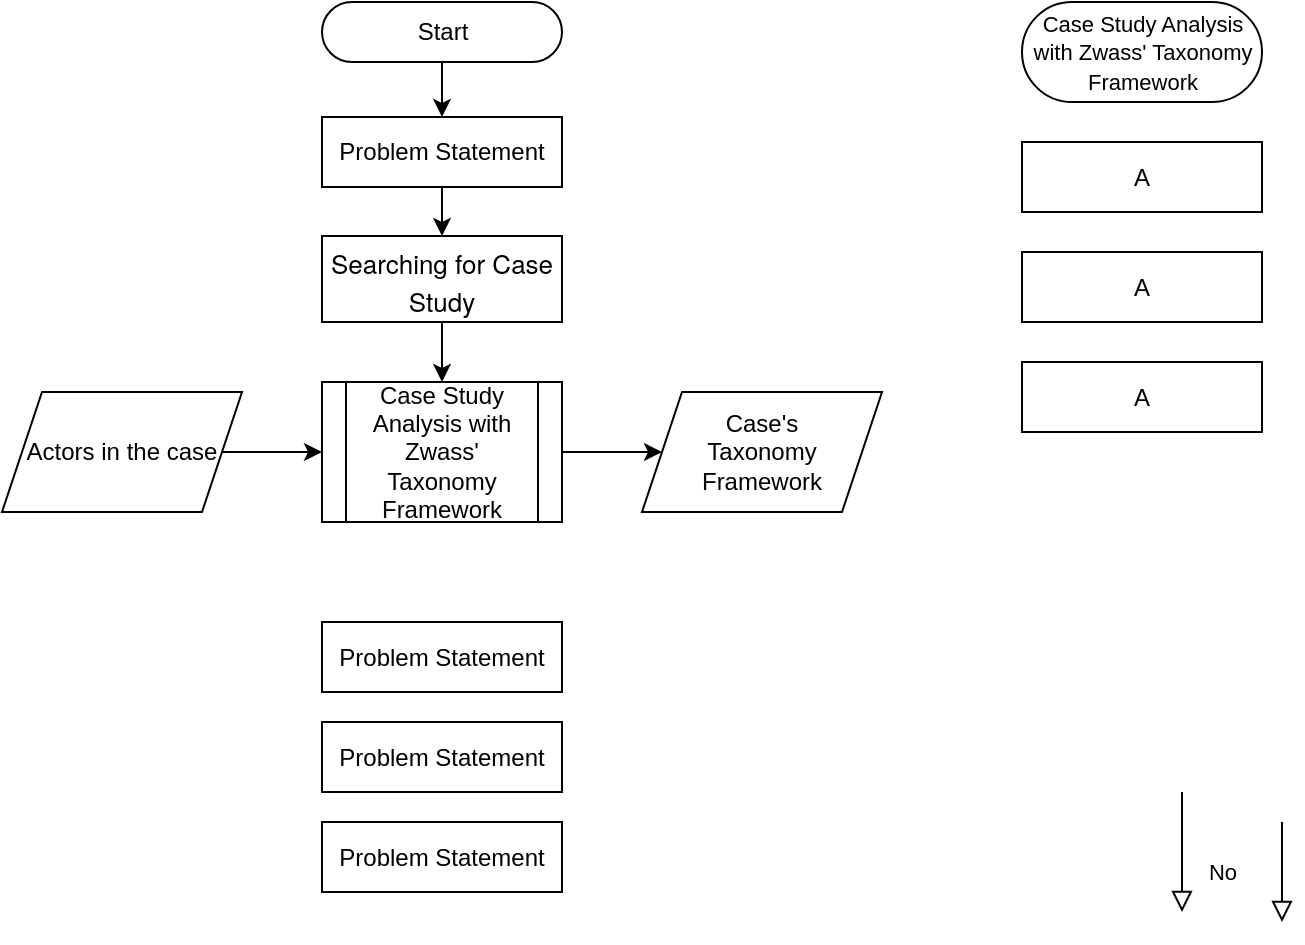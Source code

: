 <mxfile version="20.7.4" type="github">
  <diagram id="C5RBs43oDa-KdzZeNtuy" name="Page-1">
    <mxGraphModel dx="838" dy="675" grid="1" gridSize="10" guides="1" tooltips="1" connect="1" arrows="1" fold="1" page="1" pageScale="1" pageWidth="827" pageHeight="1169" math="0" shadow="0">
      <root>
        <mxCell id="WIyWlLk6GJQsqaUBKTNV-0" />
        <mxCell id="WIyWlLk6GJQsqaUBKTNV-1" parent="WIyWlLk6GJQsqaUBKTNV-0" />
        <mxCell id="WIyWlLk6GJQsqaUBKTNV-2" value="" style="rounded=0;html=1;jettySize=auto;orthogonalLoop=1;fontSize=11;endArrow=block;endFill=0;endSize=8;strokeWidth=1;shadow=0;labelBackgroundColor=none;edgeStyle=orthogonalEdgeStyle;" parent="WIyWlLk6GJQsqaUBKTNV-1" edge="1">
          <mxGeometry relative="1" as="geometry">
            <mxPoint x="640" y="420" as="sourcePoint" />
            <mxPoint x="640" y="470" as="targetPoint" />
          </mxGeometry>
        </mxCell>
        <mxCell id="WIyWlLk6GJQsqaUBKTNV-8" value="No" style="rounded=0;html=1;jettySize=auto;orthogonalLoop=1;fontSize=11;endArrow=block;endFill=0;endSize=8;strokeWidth=1;shadow=0;labelBackgroundColor=none;edgeStyle=orthogonalEdgeStyle;" parent="WIyWlLk6GJQsqaUBKTNV-1" edge="1">
          <mxGeometry x="0.333" y="20" relative="1" as="geometry">
            <mxPoint as="offset" />
            <mxPoint x="590" y="405" as="sourcePoint" />
            <mxPoint x="590" y="465" as="targetPoint" />
          </mxGeometry>
        </mxCell>
        <mxCell id="s23jrKbNFrbFC5fdX6nY-8" style="edgeStyle=orthogonalEdgeStyle;rounded=0;orthogonalLoop=1;jettySize=auto;html=1;exitX=0.5;exitY=0.5;exitDx=0;exitDy=15;exitPerimeter=0;entryX=0.5;entryY=0;entryDx=0;entryDy=0;" edge="1" parent="WIyWlLk6GJQsqaUBKTNV-1" source="s23jrKbNFrbFC5fdX6nY-1" target="s23jrKbNFrbFC5fdX6nY-2">
          <mxGeometry relative="1" as="geometry" />
        </mxCell>
        <mxCell id="s23jrKbNFrbFC5fdX6nY-1" value="Start" style="html=1;dashed=0;whitespace=wrap;shape=mxgraph.dfd.start" vertex="1" parent="WIyWlLk6GJQsqaUBKTNV-1">
          <mxGeometry x="160" y="10" width="120" height="30" as="geometry" />
        </mxCell>
        <mxCell id="s23jrKbNFrbFC5fdX6nY-9" style="edgeStyle=orthogonalEdgeStyle;rounded=0;orthogonalLoop=1;jettySize=auto;html=1;exitX=0.5;exitY=1;exitDx=0;exitDy=0;entryX=0.5;entryY=0;entryDx=0;entryDy=0;" edge="1" parent="WIyWlLk6GJQsqaUBKTNV-1" source="s23jrKbNFrbFC5fdX6nY-2" target="s23jrKbNFrbFC5fdX6nY-3">
          <mxGeometry relative="1" as="geometry" />
        </mxCell>
        <mxCell id="s23jrKbNFrbFC5fdX6nY-2" value="Problem Statement" style="rounded=0;whiteSpace=wrap;html=1;" vertex="1" parent="WIyWlLk6GJQsqaUBKTNV-1">
          <mxGeometry x="160" y="67.5" width="120" height="35" as="geometry" />
        </mxCell>
        <mxCell id="s23jrKbNFrbFC5fdX6nY-10" style="edgeStyle=orthogonalEdgeStyle;rounded=0;orthogonalLoop=1;jettySize=auto;html=1;exitX=0.5;exitY=1;exitDx=0;exitDy=0;entryX=0.5;entryY=0;entryDx=0;entryDy=0;" edge="1" parent="WIyWlLk6GJQsqaUBKTNV-1" source="s23jrKbNFrbFC5fdX6nY-3">
          <mxGeometry relative="1" as="geometry">
            <mxPoint x="220" y="200" as="targetPoint" />
          </mxGeometry>
        </mxCell>
        <mxCell id="s23jrKbNFrbFC5fdX6nY-3" value="&lt;p style=&quot;margin: 0px; font-stretch: normal; font-size: 13px; line-height: normal; font-family: &amp;quot;Helvetica Neue&amp;quot;;&quot;&gt;Searching for Case Study&lt;/p&gt;" style="rounded=0;whiteSpace=wrap;html=1;" vertex="1" parent="WIyWlLk6GJQsqaUBKTNV-1">
          <mxGeometry x="160" y="127" width="120" height="43" as="geometry" />
        </mxCell>
        <mxCell id="s23jrKbNFrbFC5fdX6nY-5" value="Problem Statement" style="rounded=0;whiteSpace=wrap;html=1;" vertex="1" parent="WIyWlLk6GJQsqaUBKTNV-1">
          <mxGeometry x="160" y="320" width="120" height="35" as="geometry" />
        </mxCell>
        <mxCell id="s23jrKbNFrbFC5fdX6nY-6" value="Problem Statement" style="rounded=0;whiteSpace=wrap;html=1;" vertex="1" parent="WIyWlLk6GJQsqaUBKTNV-1">
          <mxGeometry x="160" y="370" width="120" height="35" as="geometry" />
        </mxCell>
        <mxCell id="s23jrKbNFrbFC5fdX6nY-7" value="Problem Statement" style="rounded=0;whiteSpace=wrap;html=1;" vertex="1" parent="WIyWlLk6GJQsqaUBKTNV-1">
          <mxGeometry x="160" y="420" width="120" height="35" as="geometry" />
        </mxCell>
        <mxCell id="s23jrKbNFrbFC5fdX6nY-20" style="edgeStyle=orthogonalEdgeStyle;rounded=0;orthogonalLoop=1;jettySize=auto;html=1;" edge="1" parent="WIyWlLk6GJQsqaUBKTNV-1" source="s23jrKbNFrbFC5fdX6nY-11" target="s23jrKbNFrbFC5fdX6nY-19">
          <mxGeometry relative="1" as="geometry" />
        </mxCell>
        <mxCell id="s23jrKbNFrbFC5fdX6nY-11" value="Actors in the case" style="shape=parallelogram;perimeter=parallelogramPerimeter;whiteSpace=wrap;html=1;fixedSize=1;" vertex="1" parent="WIyWlLk6GJQsqaUBKTNV-1">
          <mxGeometry y="205" width="120" height="60" as="geometry" />
        </mxCell>
        <mxCell id="s23jrKbNFrbFC5fdX6nY-12" value="Case&#39;s&lt;br&gt;Taxonomy Framework" style="shape=parallelogram;perimeter=parallelogramPerimeter;whiteSpace=wrap;html=1;fixedSize=1;" vertex="1" parent="WIyWlLk6GJQsqaUBKTNV-1">
          <mxGeometry x="320" y="205" width="120" height="60" as="geometry" />
        </mxCell>
        <mxCell id="s23jrKbNFrbFC5fdX6nY-15" value="A" style="rounded=0;whiteSpace=wrap;html=1;" vertex="1" parent="WIyWlLk6GJQsqaUBKTNV-1">
          <mxGeometry x="510" y="80" width="120" height="35" as="geometry" />
        </mxCell>
        <mxCell id="s23jrKbNFrbFC5fdX6nY-17" value="A" style="rounded=0;whiteSpace=wrap;html=1;" vertex="1" parent="WIyWlLk6GJQsqaUBKTNV-1">
          <mxGeometry x="510" y="135" width="120" height="35" as="geometry" />
        </mxCell>
        <mxCell id="s23jrKbNFrbFC5fdX6nY-18" value="A" style="rounded=0;whiteSpace=wrap;html=1;" vertex="1" parent="WIyWlLk6GJQsqaUBKTNV-1">
          <mxGeometry x="510" y="190" width="120" height="35" as="geometry" />
        </mxCell>
        <mxCell id="s23jrKbNFrbFC5fdX6nY-21" style="edgeStyle=orthogonalEdgeStyle;rounded=0;orthogonalLoop=1;jettySize=auto;html=1;entryX=0;entryY=0.5;entryDx=0;entryDy=0;" edge="1" parent="WIyWlLk6GJQsqaUBKTNV-1" source="s23jrKbNFrbFC5fdX6nY-19" target="s23jrKbNFrbFC5fdX6nY-12">
          <mxGeometry relative="1" as="geometry" />
        </mxCell>
        <mxCell id="s23jrKbNFrbFC5fdX6nY-19" value="Case Study Analysis with Zwass&#39; Taxonomy Framework" style="shape=process;whiteSpace=wrap;html=1;backgroundOutline=1;" vertex="1" parent="WIyWlLk6GJQsqaUBKTNV-1">
          <mxGeometry x="160" y="200" width="120" height="70" as="geometry" />
        </mxCell>
        <mxCell id="s23jrKbNFrbFC5fdX6nY-22" value="&lt;span style=&quot;font-size: 11px;&quot;&gt;Case Study Analysis&lt;br&gt;with Zwass&#39; Taxonomy&lt;br&gt;Framework&lt;/span&gt;" style="html=1;dashed=0;whitespace=wrap;shape=mxgraph.dfd.start" vertex="1" parent="WIyWlLk6GJQsqaUBKTNV-1">
          <mxGeometry x="510" y="10" width="120" height="50" as="geometry" />
        </mxCell>
      </root>
    </mxGraphModel>
  </diagram>
</mxfile>
